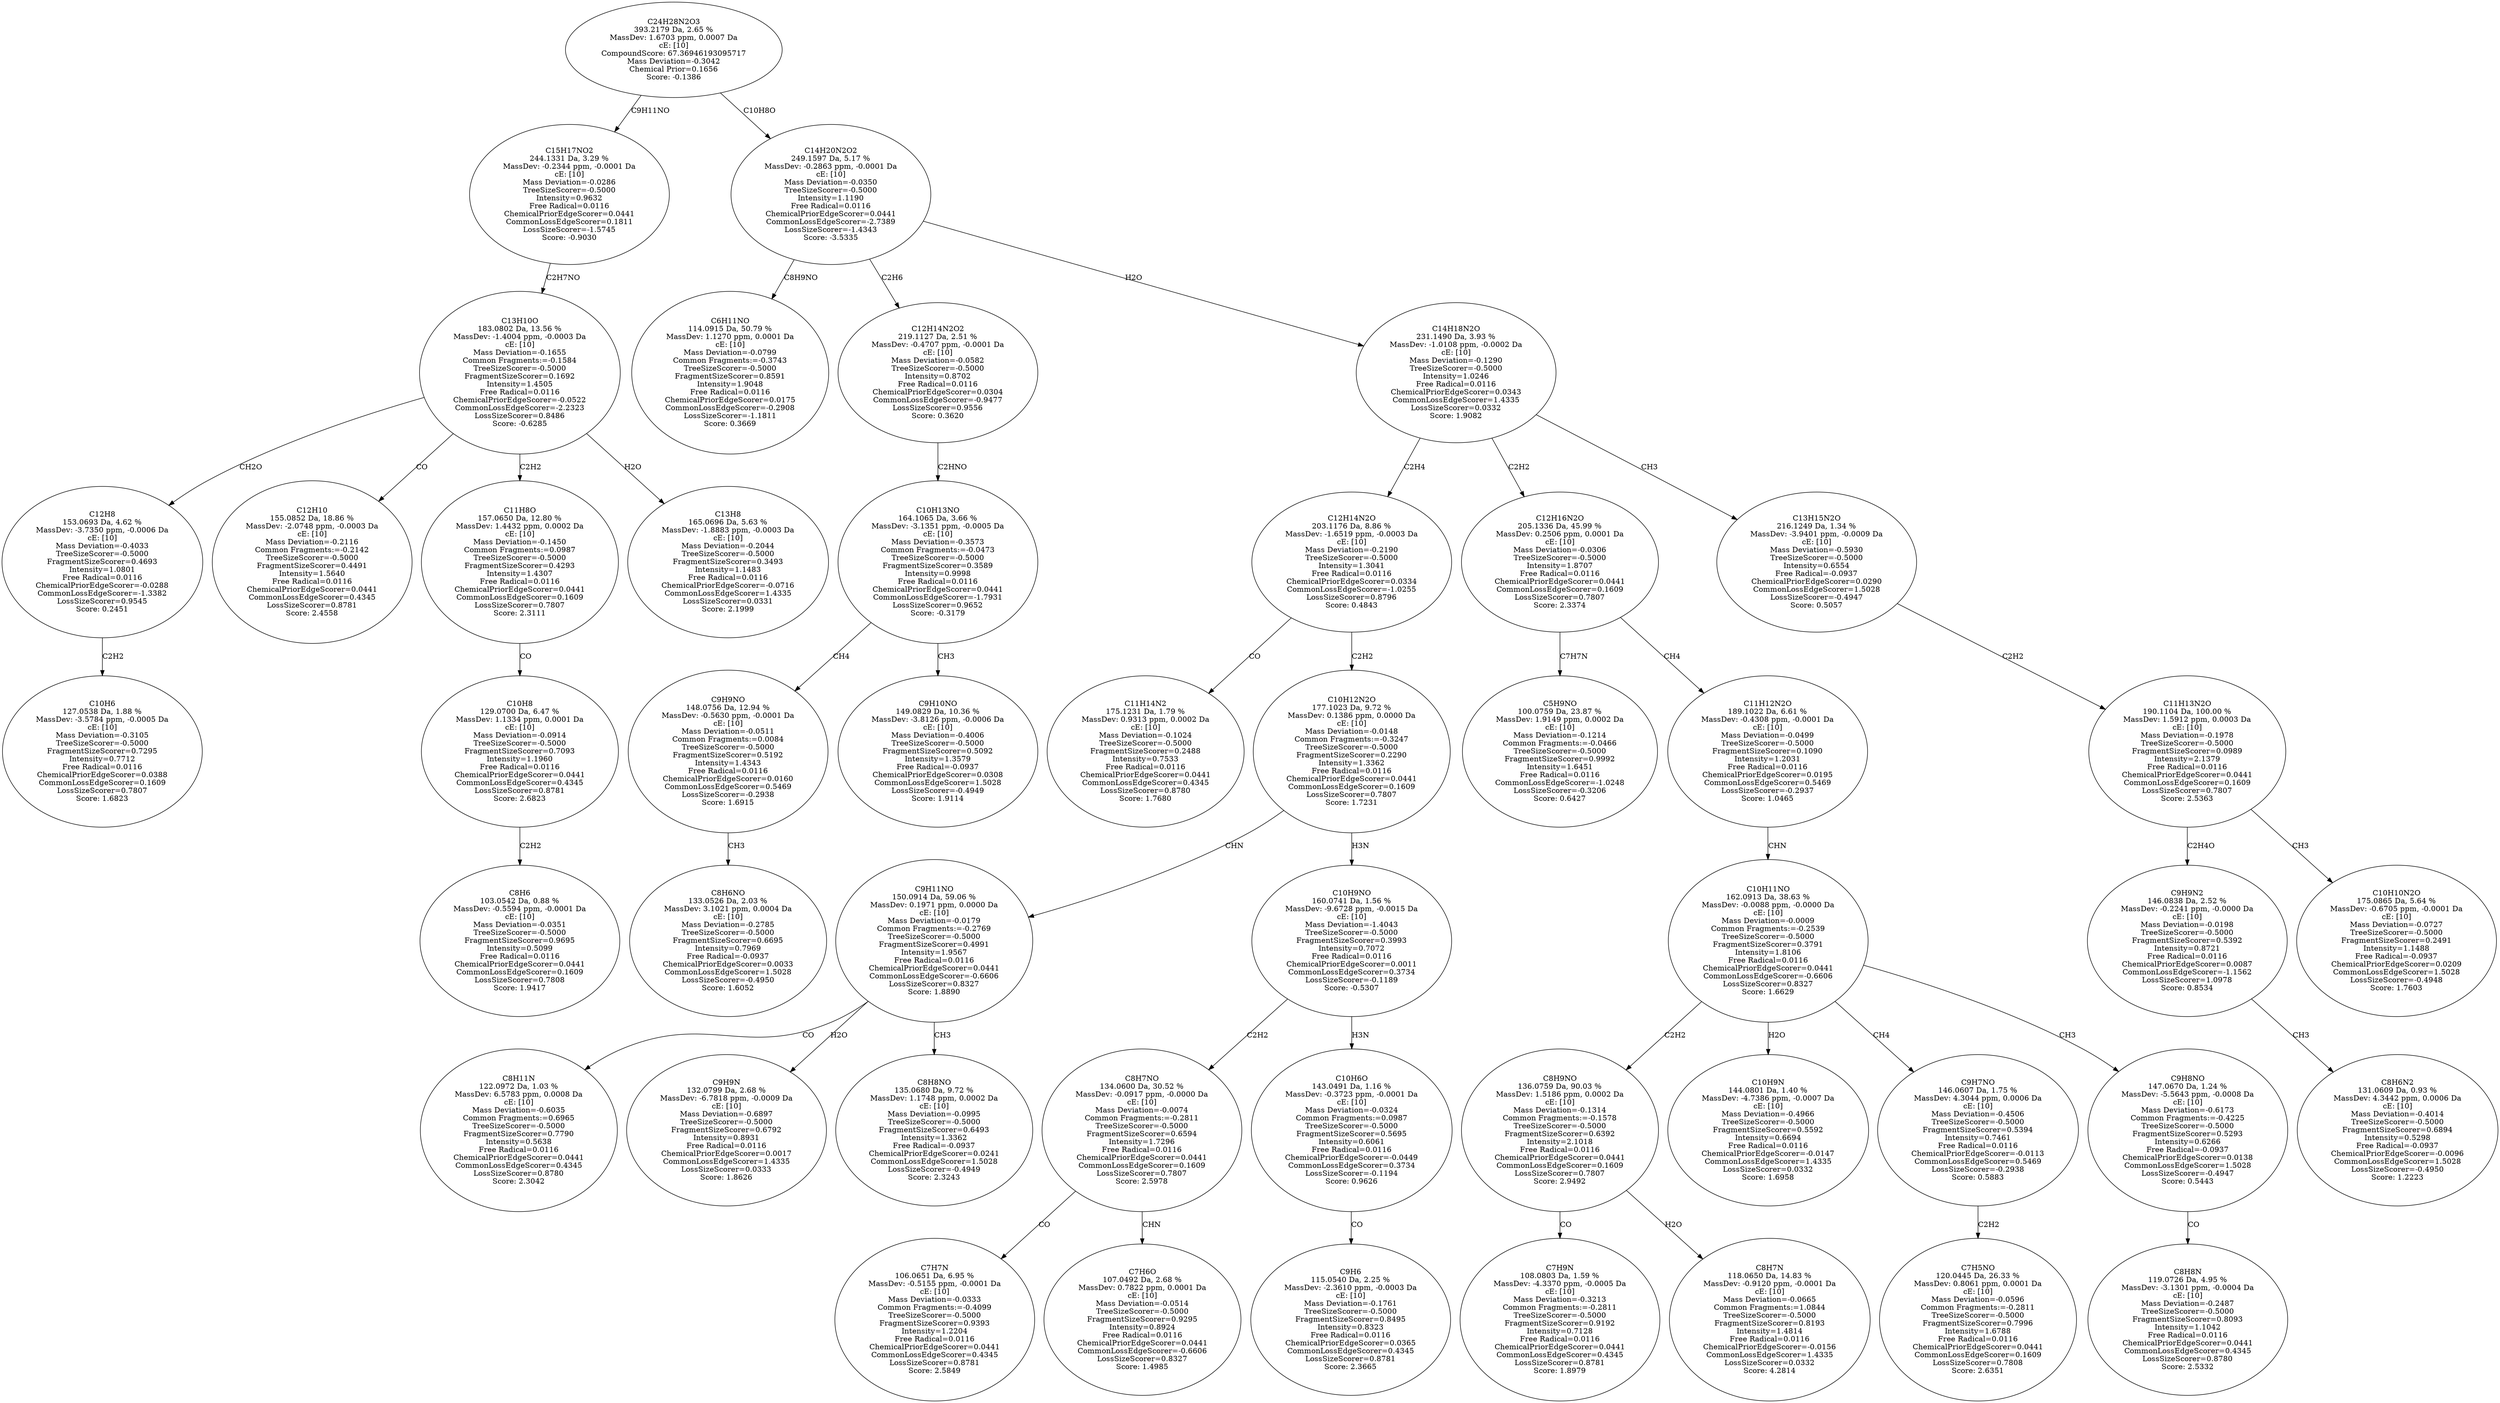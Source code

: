 strict digraph {
v1 [label="C10H6\n127.0538 Da, 1.88 %\nMassDev: -3.5784 ppm, -0.0005 Da\ncE: [10]\nMass Deviation=-0.3105\nTreeSizeScorer=-0.5000\nFragmentSizeScorer=0.7295\nIntensity=0.7712\nFree Radical=0.0116\nChemicalPriorEdgeScorer=0.0388\nCommonLossEdgeScorer=0.1609\nLossSizeScorer=0.7807\nScore: 1.6823"];
v2 [label="C12H8\n153.0693 Da, 4.62 %\nMassDev: -3.7350 ppm, -0.0006 Da\ncE: [10]\nMass Deviation=-0.4033\nTreeSizeScorer=-0.5000\nFragmentSizeScorer=0.4693\nIntensity=1.0801\nFree Radical=0.0116\nChemicalPriorEdgeScorer=-0.0288\nCommonLossEdgeScorer=-1.3382\nLossSizeScorer=0.9545\nScore: 0.2451"];
v3 [label="C12H10\n155.0852 Da, 18.86 %\nMassDev: -2.0748 ppm, -0.0003 Da\ncE: [10]\nMass Deviation=-0.2116\nCommon Fragments:=-0.2142\nTreeSizeScorer=-0.5000\nFragmentSizeScorer=0.4491\nIntensity=1.5640\nFree Radical=0.0116\nChemicalPriorEdgeScorer=0.0441\nCommonLossEdgeScorer=0.4345\nLossSizeScorer=0.8781\nScore: 2.4558"];
v4 [label="C8H6\n103.0542 Da, 0.88 %\nMassDev: -0.5594 ppm, -0.0001 Da\ncE: [10]\nMass Deviation=-0.0351\nTreeSizeScorer=-0.5000\nFragmentSizeScorer=0.9695\nIntensity=0.5099\nFree Radical=0.0116\nChemicalPriorEdgeScorer=0.0441\nCommonLossEdgeScorer=0.1609\nLossSizeScorer=0.7808\nScore: 1.9417"];
v5 [label="C10H8\n129.0700 Da, 6.47 %\nMassDev: 1.1334 ppm, 0.0001 Da\ncE: [10]\nMass Deviation=-0.0914\nTreeSizeScorer=-0.5000\nFragmentSizeScorer=0.7093\nIntensity=1.1960\nFree Radical=0.0116\nChemicalPriorEdgeScorer=0.0441\nCommonLossEdgeScorer=0.4345\nLossSizeScorer=0.8781\nScore: 2.6823"];
v6 [label="C11H8O\n157.0650 Da, 12.80 %\nMassDev: 1.4432 ppm, 0.0002 Da\ncE: [10]\nMass Deviation=-0.1450\nCommon Fragments:=0.0987\nTreeSizeScorer=-0.5000\nFragmentSizeScorer=0.4293\nIntensity=1.4307\nFree Radical=0.0116\nChemicalPriorEdgeScorer=0.0441\nCommonLossEdgeScorer=0.1609\nLossSizeScorer=0.7807\nScore: 2.3111"];
v7 [label="C13H8\n165.0696 Da, 5.63 %\nMassDev: -1.8883 ppm, -0.0003 Da\ncE: [10]\nMass Deviation=-0.2044\nTreeSizeScorer=-0.5000\nFragmentSizeScorer=0.3493\nIntensity=1.1483\nFree Radical=0.0116\nChemicalPriorEdgeScorer=-0.0716\nCommonLossEdgeScorer=1.4335\nLossSizeScorer=0.0331\nScore: 2.1999"];
v8 [label="C13H10O\n183.0802 Da, 13.56 %\nMassDev: -1.4004 ppm, -0.0003 Da\ncE: [10]\nMass Deviation=-0.1655\nCommon Fragments:=-0.1584\nTreeSizeScorer=-0.5000\nFragmentSizeScorer=0.1692\nIntensity=1.4505\nFree Radical=0.0116\nChemicalPriorEdgeScorer=-0.0522\nCommonLossEdgeScorer=-2.2323\nLossSizeScorer=0.8486\nScore: -0.6285"];
v9 [label="C15H17NO2\n244.1331 Da, 3.29 %\nMassDev: -0.2344 ppm, -0.0001 Da\ncE: [10]\nMass Deviation=-0.0286\nTreeSizeScorer=-0.5000\nIntensity=0.9632\nFree Radical=0.0116\nChemicalPriorEdgeScorer=0.0441\nCommonLossEdgeScorer=0.1811\nLossSizeScorer=-1.5745\nScore: -0.9030"];
v10 [label="C6H11NO\n114.0915 Da, 50.79 %\nMassDev: 1.1270 ppm, 0.0001 Da\ncE: [10]\nMass Deviation=-0.0799\nCommon Fragments:=-0.3743\nTreeSizeScorer=-0.5000\nFragmentSizeScorer=0.8591\nIntensity=1.9048\nFree Radical=0.0116\nChemicalPriorEdgeScorer=0.0175\nCommonLossEdgeScorer=-0.2908\nLossSizeScorer=-1.1811\nScore: 0.3669"];
v11 [label="C8H6NO\n133.0526 Da, 2.03 %\nMassDev: 3.1021 ppm, 0.0004 Da\ncE: [10]\nMass Deviation=-0.2785\nTreeSizeScorer=-0.5000\nFragmentSizeScorer=0.6695\nIntensity=0.7969\nFree Radical=-0.0937\nChemicalPriorEdgeScorer=0.0033\nCommonLossEdgeScorer=1.5028\nLossSizeScorer=-0.4950\nScore: 1.6052"];
v12 [label="C9H9NO\n148.0756 Da, 12.94 %\nMassDev: -0.5630 ppm, -0.0001 Da\ncE: [10]\nMass Deviation=-0.0511\nCommon Fragments:=0.0084\nTreeSizeScorer=-0.5000\nFragmentSizeScorer=0.5192\nIntensity=1.4343\nFree Radical=0.0116\nChemicalPriorEdgeScorer=0.0160\nCommonLossEdgeScorer=0.5469\nLossSizeScorer=-0.2938\nScore: 1.6915"];
v13 [label="C9H10NO\n149.0829 Da, 10.36 %\nMassDev: -3.8126 ppm, -0.0006 Da\ncE: [10]\nMass Deviation=-0.4006\nTreeSizeScorer=-0.5000\nFragmentSizeScorer=0.5092\nIntensity=1.3579\nFree Radical=-0.0937\nChemicalPriorEdgeScorer=0.0308\nCommonLossEdgeScorer=1.5028\nLossSizeScorer=-0.4949\nScore: 1.9114"];
v14 [label="C10H13NO\n164.1065 Da, 3.66 %\nMassDev: -3.1351 ppm, -0.0005 Da\ncE: [10]\nMass Deviation=-0.3573\nCommon Fragments:=-0.0473\nTreeSizeScorer=-0.5000\nFragmentSizeScorer=0.3589\nIntensity=0.9998\nFree Radical=0.0116\nChemicalPriorEdgeScorer=0.0441\nCommonLossEdgeScorer=-1.7931\nLossSizeScorer=0.9652\nScore: -0.3179"];
v15 [label="C12H14N2O2\n219.1127 Da, 2.51 %\nMassDev: -0.4707 ppm, -0.0001 Da\ncE: [10]\nMass Deviation=-0.0582\nTreeSizeScorer=-0.5000\nIntensity=0.8702\nFree Radical=0.0116\nChemicalPriorEdgeScorer=0.0304\nCommonLossEdgeScorer=-0.9477\nLossSizeScorer=0.9556\nScore: 0.3620"];
v16 [label="C11H14N2\n175.1231 Da, 1.79 %\nMassDev: 0.9313 ppm, 0.0002 Da\ncE: [10]\nMass Deviation=-0.1024\nTreeSizeScorer=-0.5000\nFragmentSizeScorer=0.2488\nIntensity=0.7533\nFree Radical=0.0116\nChemicalPriorEdgeScorer=0.0441\nCommonLossEdgeScorer=0.4345\nLossSizeScorer=0.8780\nScore: 1.7680"];
v17 [label="C8H11N\n122.0972 Da, 1.03 %\nMassDev: 6.5783 ppm, 0.0008 Da\ncE: [10]\nMass Deviation=-0.6035\nCommon Fragments:=0.6965\nTreeSizeScorer=-0.5000\nFragmentSizeScorer=0.7790\nIntensity=0.5638\nFree Radical=0.0116\nChemicalPriorEdgeScorer=0.0441\nCommonLossEdgeScorer=0.4345\nLossSizeScorer=0.8780\nScore: 2.3042"];
v18 [label="C9H9N\n132.0799 Da, 2.68 %\nMassDev: -6.7818 ppm, -0.0009 Da\ncE: [10]\nMass Deviation=-0.6897\nTreeSizeScorer=-0.5000\nFragmentSizeScorer=0.6792\nIntensity=0.8931\nFree Radical=0.0116\nChemicalPriorEdgeScorer=0.0017\nCommonLossEdgeScorer=1.4335\nLossSizeScorer=0.0333\nScore: 1.8626"];
v19 [label="C8H8NO\n135.0680 Da, 9.72 %\nMassDev: 1.1748 ppm, 0.0002 Da\ncE: [10]\nMass Deviation=-0.0995\nTreeSizeScorer=-0.5000\nFragmentSizeScorer=0.6493\nIntensity=1.3362\nFree Radical=-0.0937\nChemicalPriorEdgeScorer=0.0241\nCommonLossEdgeScorer=1.5028\nLossSizeScorer=-0.4949\nScore: 2.3243"];
v20 [label="C9H11NO\n150.0914 Da, 59.06 %\nMassDev: 0.1971 ppm, 0.0000 Da\ncE: [10]\nMass Deviation=-0.0179\nCommon Fragments:=-0.2769\nTreeSizeScorer=-0.5000\nFragmentSizeScorer=0.4991\nIntensity=1.9567\nFree Radical=0.0116\nChemicalPriorEdgeScorer=0.0441\nCommonLossEdgeScorer=-0.6606\nLossSizeScorer=0.8327\nScore: 1.8890"];
v21 [label="C7H7N\n106.0651 Da, 6.95 %\nMassDev: -0.5155 ppm, -0.0001 Da\ncE: [10]\nMass Deviation=-0.0333\nCommon Fragments:=-0.4099\nTreeSizeScorer=-0.5000\nFragmentSizeScorer=0.9393\nIntensity=1.2204\nFree Radical=0.0116\nChemicalPriorEdgeScorer=0.0441\nCommonLossEdgeScorer=0.4345\nLossSizeScorer=0.8781\nScore: 2.5849"];
v22 [label="C7H6O\n107.0492 Da, 2.68 %\nMassDev: 0.7822 ppm, 0.0001 Da\ncE: [10]\nMass Deviation=-0.0514\nTreeSizeScorer=-0.5000\nFragmentSizeScorer=0.9295\nIntensity=0.8924\nFree Radical=0.0116\nChemicalPriorEdgeScorer=0.0441\nCommonLossEdgeScorer=-0.6606\nLossSizeScorer=0.8327\nScore: 1.4985"];
v23 [label="C8H7NO\n134.0600 Da, 30.52 %\nMassDev: -0.0917 ppm, -0.0000 Da\ncE: [10]\nMass Deviation=-0.0074\nCommon Fragments:=-0.2811\nTreeSizeScorer=-0.5000\nFragmentSizeScorer=0.6594\nIntensity=1.7296\nFree Radical=0.0116\nChemicalPriorEdgeScorer=0.0441\nCommonLossEdgeScorer=0.1609\nLossSizeScorer=0.7807\nScore: 2.5978"];
v24 [label="C9H6\n115.0540 Da, 2.25 %\nMassDev: -2.3610 ppm, -0.0003 Da\ncE: [10]\nMass Deviation=-0.1761\nTreeSizeScorer=-0.5000\nFragmentSizeScorer=0.8495\nIntensity=0.8323\nFree Radical=0.0116\nChemicalPriorEdgeScorer=0.0365\nCommonLossEdgeScorer=0.4345\nLossSizeScorer=0.8781\nScore: 2.3665"];
v25 [label="C10H6O\n143.0491 Da, 1.16 %\nMassDev: -0.3723 ppm, -0.0001 Da\ncE: [10]\nMass Deviation=-0.0324\nCommon Fragments:=0.0987\nTreeSizeScorer=-0.5000\nFragmentSizeScorer=0.5695\nIntensity=0.6061\nFree Radical=0.0116\nChemicalPriorEdgeScorer=-0.0449\nCommonLossEdgeScorer=0.3734\nLossSizeScorer=-0.1194\nScore: 0.9626"];
v26 [label="C10H9NO\n160.0741 Da, 1.56 %\nMassDev: -9.6728 ppm, -0.0015 Da\ncE: [10]\nMass Deviation=-1.4043\nTreeSizeScorer=-0.5000\nFragmentSizeScorer=0.3993\nIntensity=0.7072\nFree Radical=0.0116\nChemicalPriorEdgeScorer=0.0011\nCommonLossEdgeScorer=0.3734\nLossSizeScorer=-0.1189\nScore: -0.5307"];
v27 [label="C10H12N2O\n177.1023 Da, 9.72 %\nMassDev: 0.1386 ppm, 0.0000 Da\ncE: [10]\nMass Deviation=-0.0148\nCommon Fragments:=-0.3247\nTreeSizeScorer=-0.5000\nFragmentSizeScorer=0.2290\nIntensity=1.3362\nFree Radical=0.0116\nChemicalPriorEdgeScorer=0.0441\nCommonLossEdgeScorer=0.1609\nLossSizeScorer=0.7807\nScore: 1.7231"];
v28 [label="C12H14N2O\n203.1176 Da, 8.86 %\nMassDev: -1.6519 ppm, -0.0003 Da\ncE: [10]\nMass Deviation=-0.2190\nTreeSizeScorer=-0.5000\nIntensity=1.3041\nFree Radical=0.0116\nChemicalPriorEdgeScorer=0.0334\nCommonLossEdgeScorer=-1.0255\nLossSizeScorer=0.8796\nScore: 0.4843"];
v29 [label="C5H9NO\n100.0759 Da, 23.87 %\nMassDev: 1.9149 ppm, 0.0002 Da\ncE: [10]\nMass Deviation=-0.1214\nCommon Fragments:=-0.0466\nTreeSizeScorer=-0.5000\nFragmentSizeScorer=0.9992\nIntensity=1.6451\nFree Radical=0.0116\nCommonLossEdgeScorer=-1.0248\nLossSizeScorer=-0.3206\nScore: 0.6427"];
v30 [label="C7H9N\n108.0803 Da, 1.59 %\nMassDev: -4.3370 ppm, -0.0005 Da\ncE: [10]\nMass Deviation=-0.3213\nCommon Fragments:=-0.2811\nTreeSizeScorer=-0.5000\nFragmentSizeScorer=0.9192\nIntensity=0.7128\nFree Radical=0.0116\nChemicalPriorEdgeScorer=0.0441\nCommonLossEdgeScorer=0.4345\nLossSizeScorer=0.8781\nScore: 1.8979"];
v31 [label="C8H7N\n118.0650 Da, 14.83 %\nMassDev: -0.9120 ppm, -0.0001 Da\ncE: [10]\nMass Deviation=-0.0665\nCommon Fragments:=1.0844\nTreeSizeScorer=-0.5000\nFragmentSizeScorer=0.8193\nIntensity=1.4814\nFree Radical=0.0116\nChemicalPriorEdgeScorer=-0.0156\nCommonLossEdgeScorer=1.4335\nLossSizeScorer=0.0332\nScore: 4.2814"];
v32 [label="C8H9NO\n136.0759 Da, 90.03 %\nMassDev: 1.5186 ppm, 0.0002 Da\ncE: [10]\nMass Deviation=-0.1314\nCommon Fragments:=-0.1578\nTreeSizeScorer=-0.5000\nFragmentSizeScorer=0.6392\nIntensity=2.1018\nFree Radical=0.0116\nChemicalPriorEdgeScorer=0.0441\nCommonLossEdgeScorer=0.1609\nLossSizeScorer=0.7807\nScore: 2.9492"];
v33 [label="C10H9N\n144.0801 Da, 1.40 %\nMassDev: -4.7386 ppm, -0.0007 Da\ncE: [10]\nMass Deviation=-0.4966\nTreeSizeScorer=-0.5000\nFragmentSizeScorer=0.5592\nIntensity=0.6694\nFree Radical=0.0116\nChemicalPriorEdgeScorer=-0.0147\nCommonLossEdgeScorer=1.4335\nLossSizeScorer=0.0332\nScore: 1.6958"];
v34 [label="C7H5NO\n120.0445 Da, 26.33 %\nMassDev: 0.8061 ppm, 0.0001 Da\ncE: [10]\nMass Deviation=-0.0596\nCommon Fragments:=-0.2811\nTreeSizeScorer=-0.5000\nFragmentSizeScorer=0.7996\nIntensity=1.6788\nFree Radical=0.0116\nChemicalPriorEdgeScorer=0.0441\nCommonLossEdgeScorer=0.1609\nLossSizeScorer=0.7808\nScore: 2.6351"];
v35 [label="C9H7NO\n146.0607 Da, 1.75 %\nMassDev: 4.3044 ppm, 0.0006 Da\ncE: [10]\nMass Deviation=-0.4506\nTreeSizeScorer=-0.5000\nFragmentSizeScorer=0.5394\nIntensity=0.7461\nFree Radical=0.0116\nChemicalPriorEdgeScorer=-0.0113\nCommonLossEdgeScorer=0.5469\nLossSizeScorer=-0.2938\nScore: 0.5883"];
v36 [label="C8H8N\n119.0726 Da, 4.95 %\nMassDev: -3.1301 ppm, -0.0004 Da\ncE: [10]\nMass Deviation=-0.2487\nTreeSizeScorer=-0.5000\nFragmentSizeScorer=0.8093\nIntensity=1.1042\nFree Radical=0.0116\nChemicalPriorEdgeScorer=0.0441\nCommonLossEdgeScorer=0.4345\nLossSizeScorer=0.8780\nScore: 2.5332"];
v37 [label="C9H8NO\n147.0670 Da, 1.24 %\nMassDev: -5.5643 ppm, -0.0008 Da\ncE: [10]\nMass Deviation=-0.6173\nCommon Fragments:=-0.4225\nTreeSizeScorer=-0.5000\nFragmentSizeScorer=0.5293\nIntensity=0.6266\nFree Radical=-0.0937\nChemicalPriorEdgeScorer=0.0138\nCommonLossEdgeScorer=1.5028\nLossSizeScorer=-0.4947\nScore: 0.5443"];
v38 [label="C10H11NO\n162.0913 Da, 38.63 %\nMassDev: -0.0088 ppm, -0.0000 Da\ncE: [10]\nMass Deviation=-0.0009\nCommon Fragments:=-0.2539\nTreeSizeScorer=-0.5000\nFragmentSizeScorer=0.3791\nIntensity=1.8106\nFree Radical=0.0116\nChemicalPriorEdgeScorer=0.0441\nCommonLossEdgeScorer=-0.6606\nLossSizeScorer=0.8327\nScore: 1.6629"];
v39 [label="C11H12N2O\n189.1022 Da, 6.61 %\nMassDev: -0.4308 ppm, -0.0001 Da\ncE: [10]\nMass Deviation=-0.0499\nTreeSizeScorer=-0.5000\nFragmentSizeScorer=0.1090\nIntensity=1.2031\nFree Radical=0.0116\nChemicalPriorEdgeScorer=0.0195\nCommonLossEdgeScorer=0.5469\nLossSizeScorer=-0.2937\nScore: 1.0465"];
v40 [label="C12H16N2O\n205.1336 Da, 45.99 %\nMassDev: 0.2506 ppm, 0.0001 Da\ncE: [10]\nMass Deviation=-0.0306\nTreeSizeScorer=-0.5000\nIntensity=1.8707\nFree Radical=0.0116\nChemicalPriorEdgeScorer=0.0441\nCommonLossEdgeScorer=0.1609\nLossSizeScorer=0.7807\nScore: 2.3374"];
v41 [label="C8H6N2\n131.0609 Da, 0.93 %\nMassDev: 4.3442 ppm, 0.0006 Da\ncE: [10]\nMass Deviation=-0.4014\nTreeSizeScorer=-0.5000\nFragmentSizeScorer=0.6894\nIntensity=0.5298\nFree Radical=-0.0937\nChemicalPriorEdgeScorer=-0.0096\nCommonLossEdgeScorer=1.5028\nLossSizeScorer=-0.4950\nScore: 1.2223"];
v42 [label="C9H9N2\n146.0838 Da, 2.52 %\nMassDev: -0.2241 ppm, -0.0000 Da\ncE: [10]\nMass Deviation=-0.0198\nTreeSizeScorer=-0.5000\nFragmentSizeScorer=0.5392\nIntensity=0.8721\nFree Radical=0.0116\nChemicalPriorEdgeScorer=0.0087\nCommonLossEdgeScorer=-1.1562\nLossSizeScorer=1.0978\nScore: 0.8534"];
v43 [label="C10H10N2O\n175.0865 Da, 5.64 %\nMassDev: -0.6705 ppm, -0.0001 Da\ncE: [10]\nMass Deviation=-0.0727\nTreeSizeScorer=-0.5000\nFragmentSizeScorer=0.2491\nIntensity=1.1488\nFree Radical=-0.0937\nChemicalPriorEdgeScorer=0.0209\nCommonLossEdgeScorer=1.5028\nLossSizeScorer=-0.4948\nScore: 1.7603"];
v44 [label="C11H13N2O\n190.1104 Da, 100.00 %\nMassDev: 1.5912 ppm, 0.0003 Da\ncE: [10]\nMass Deviation=-0.1978\nTreeSizeScorer=-0.5000\nFragmentSizeScorer=0.0989\nIntensity=2.1379\nFree Radical=0.0116\nChemicalPriorEdgeScorer=0.0441\nCommonLossEdgeScorer=0.1609\nLossSizeScorer=0.7807\nScore: 2.5363"];
v45 [label="C13H15N2O\n216.1249 Da, 1.34 %\nMassDev: -3.9401 ppm, -0.0009 Da\ncE: [10]\nMass Deviation=-0.5930\nTreeSizeScorer=-0.5000\nIntensity=0.6554\nFree Radical=-0.0937\nChemicalPriorEdgeScorer=0.0290\nCommonLossEdgeScorer=1.5028\nLossSizeScorer=-0.4947\nScore: 0.5057"];
v46 [label="C14H18N2O\n231.1490 Da, 3.93 %\nMassDev: -1.0108 ppm, -0.0002 Da\ncE: [10]\nMass Deviation=-0.1290\nTreeSizeScorer=-0.5000\nIntensity=1.0246\nFree Radical=0.0116\nChemicalPriorEdgeScorer=0.0343\nCommonLossEdgeScorer=1.4335\nLossSizeScorer=0.0332\nScore: 1.9082"];
v47 [label="C14H20N2O2\n249.1597 Da, 5.17 %\nMassDev: -0.2863 ppm, -0.0001 Da\ncE: [10]\nMass Deviation=-0.0350\nTreeSizeScorer=-0.5000\nIntensity=1.1190\nFree Radical=0.0116\nChemicalPriorEdgeScorer=0.0441\nCommonLossEdgeScorer=-2.7389\nLossSizeScorer=-1.4343\nScore: -3.5335"];
v48 [label="C24H28N2O3\n393.2179 Da, 2.65 %\nMassDev: 1.6703 ppm, 0.0007 Da\ncE: [10]\nCompoundScore: 67.36946193095717\nMass Deviation=-0.3042\nChemical Prior=0.1656\nScore: -0.1386"];
v2 -> v1 [label="C2H2"];
v8 -> v2 [label="CH2O"];
v8 -> v3 [label="CO"];
v5 -> v4 [label="C2H2"];
v6 -> v5 [label="CO"];
v8 -> v6 [label="C2H2"];
v8 -> v7 [label="H2O"];
v9 -> v8 [label="C2H7NO"];
v48 -> v9 [label="C9H11NO"];
v47 -> v10 [label="C8H9NO"];
v12 -> v11 [label="CH3"];
v14 -> v12 [label="CH4"];
v14 -> v13 [label="CH3"];
v15 -> v14 [label="C2HNO"];
v47 -> v15 [label="C2H6"];
v28 -> v16 [label="CO"];
v20 -> v17 [label="CO"];
v20 -> v18 [label="H2O"];
v20 -> v19 [label="CH3"];
v27 -> v20 [label="CHN"];
v23 -> v21 [label="CO"];
v23 -> v22 [label="CHN"];
v26 -> v23 [label="C2H2"];
v25 -> v24 [label="CO"];
v26 -> v25 [label="H3N"];
v27 -> v26 [label="H3N"];
v28 -> v27 [label="C2H2"];
v46 -> v28 [label="C2H4"];
v40 -> v29 [label="C7H7N"];
v32 -> v30 [label="CO"];
v32 -> v31 [label="H2O"];
v38 -> v32 [label="C2H2"];
v38 -> v33 [label="H2O"];
v35 -> v34 [label="C2H2"];
v38 -> v35 [label="CH4"];
v37 -> v36 [label="CO"];
v38 -> v37 [label="CH3"];
v39 -> v38 [label="CHN"];
v40 -> v39 [label="CH4"];
v46 -> v40 [label="C2H2"];
v42 -> v41 [label="CH3"];
v44 -> v42 [label="C2H4O"];
v44 -> v43 [label="CH3"];
v45 -> v44 [label="C2H2"];
v46 -> v45 [label="CH3"];
v47 -> v46 [label="H2O"];
v48 -> v47 [label="C10H8O"];
}